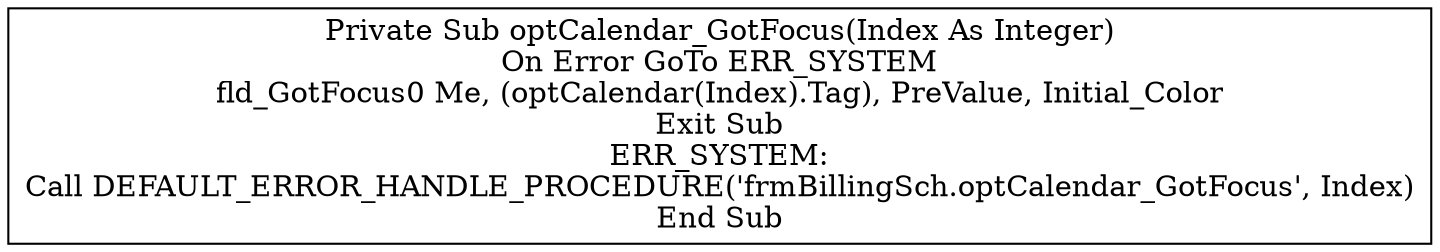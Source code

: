 digraph G{
Node_1 [ label ="Private Sub optCalendar_GotFocus(Index As Integer)\nOn Error GoTo ERR_SYSTEM\nfld_GotFocus0 Me, (optCalendar(Index).Tag), PreValue, Initial_Color\nExit Sub\nERR_SYSTEM:\nCall DEFAULT_ERROR_HANDLE_PROCEDURE('frmBillingSch.optCalendar_GotFocus', Index)\nEnd Sub",shape="box"];
}
